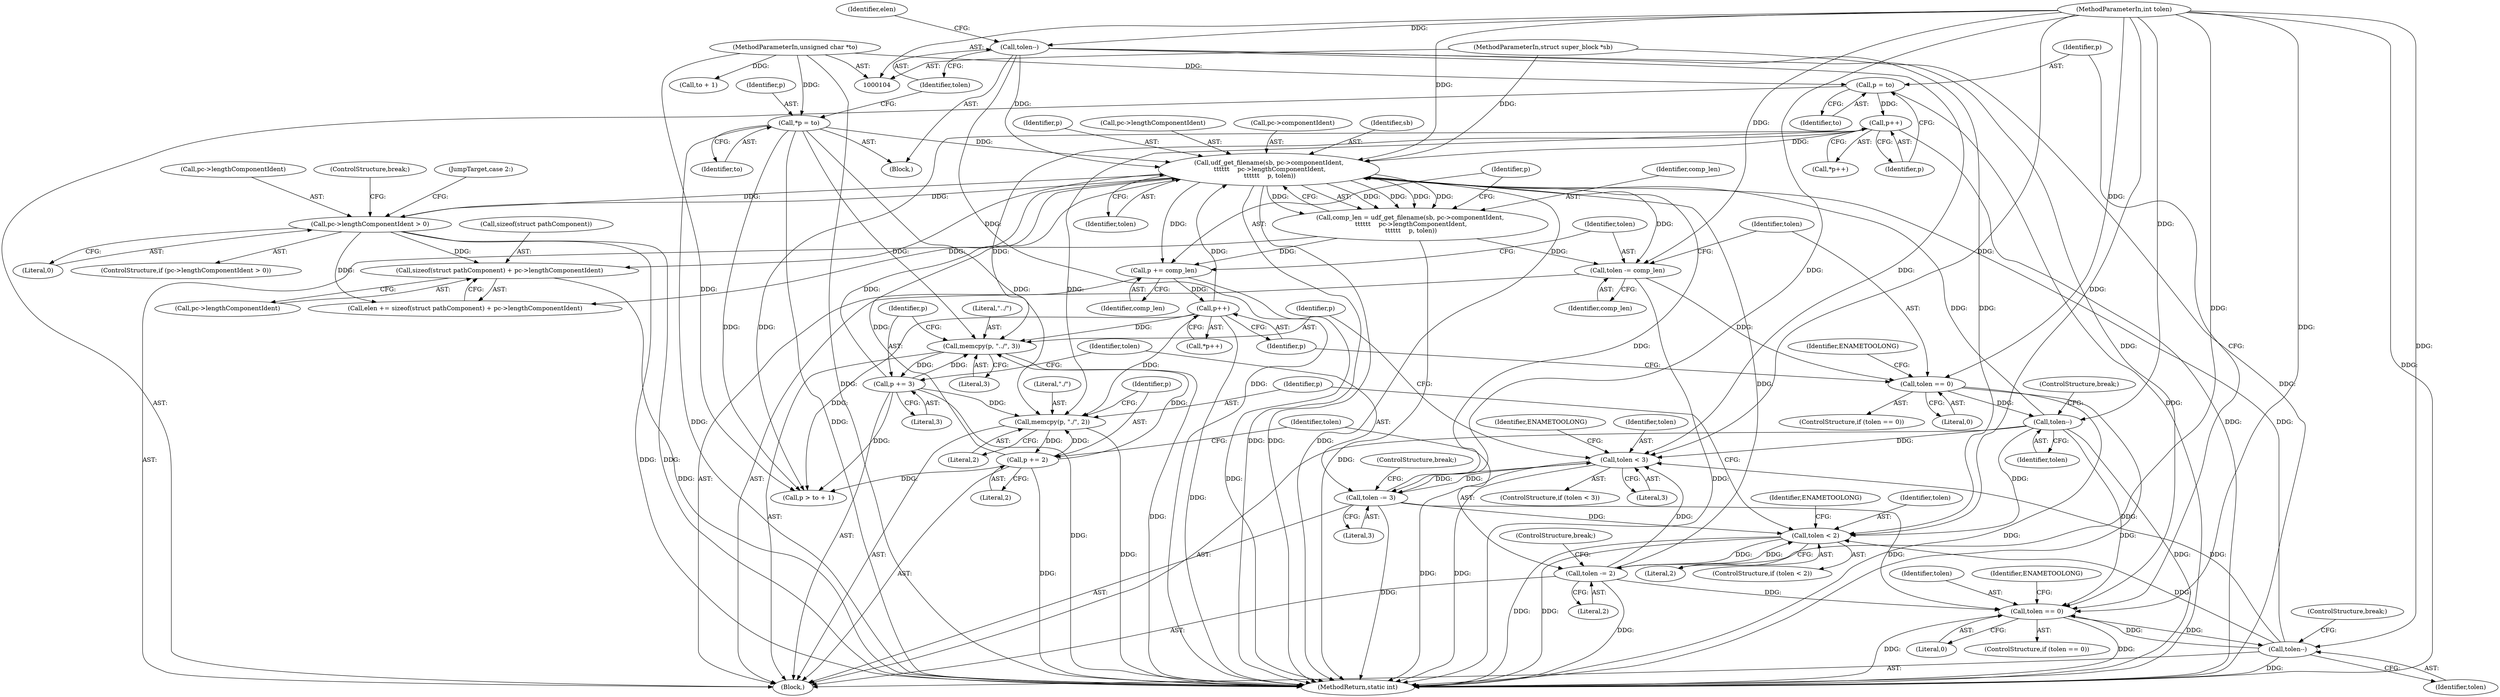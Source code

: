 digraph "1_linux_e237ec37ec154564f8690c5bd1795339955eeef9@pointer" {
"1000241" [label="(Call,sizeof(struct pathComponent) + pc->lengthComponentIdent)"];
"1000208" [label="(Call,udf_get_filename(sb, pc->componentIdent,\n \t\t\t\t\t\t    pc->lengthComponentIdent,\n \t\t\t\t\t\t    p, tolen))"];
"1000105" [label="(MethodParameterIn,struct super_block *sb)"];
"1000142" [label="(Call,pc->lengthComponentIdent > 0)"];
"1000179" [label="(Call,p += 3)"];
"1000175" [label="(Call,memcpy(p, \"../\", 3))"];
"1000198" [label="(Call,p += 2)"];
"1000194" [label="(Call,memcpy(p, \"./\", 2))"];
"1000233" [label="(Call,p++)"];
"1000218" [label="(Call,p += comp_len)"];
"1000206" [label="(Call,comp_len = udf_get_filename(sb, pc->componentIdent,\n \t\t\t\t\t\t    pc->lengthComponentIdent,\n \t\t\t\t\t\t    p, tolen))"];
"1000118" [label="(Call,*p = to)"];
"1000108" [label="(MethodParameterIn,unsigned char *to)"];
"1000161" [label="(Call,p++)"];
"1000156" [label="(Call,p = to)"];
"1000236" [label="(Call,tolen--)"];
"1000225" [label="(Call,tolen == 0)"];
"1000221" [label="(Call,tolen -= comp_len)"];
"1000109" [label="(MethodParameterIn,int tolen)"];
"1000121" [label="(Call,tolen--)"];
"1000182" [label="(Call,tolen -= 3)"];
"1000169" [label="(Call,tolen < 3)"];
"1000201" [label="(Call,tolen -= 2)"];
"1000188" [label="(Call,tolen < 2)"];
"1000164" [label="(Call,tolen--)"];
"1000150" [label="(Call,tolen == 0)"];
"1000147" [label="(ControlStructure,break;)"];
"1000203" [label="(Literal,2)"];
"1000248" [label="(Call,p > to + 1)"];
"1000142" [label="(Call,pc->lengthComponentIdent > 0)"];
"1000232" [label="(Call,*p++)"];
"1000157" [label="(Identifier,p)"];
"1000204" [label="(ControlStructure,break;)"];
"1000213" [label="(Call,pc->lengthComponentIdent)"];
"1000194" [label="(Call,memcpy(p, \"./\", 2))"];
"1000139" [label="(Block,)"];
"1000170" [label="(Identifier,tolen)"];
"1000195" [label="(Identifier,p)"];
"1000224" [label="(ControlStructure,if (tolen == 0))"];
"1000122" [label="(Identifier,tolen)"];
"1000156" [label="(Call,p = to)"];
"1000141" [label="(ControlStructure,if (pc->lengthComponentIdent > 0))"];
"1000196" [label="(Literal,\"./\")"];
"1000183" [label="(Identifier,tolen)"];
"1000155" [label="(Identifier,ENAMETOOLONG)"];
"1000176" [label="(Identifier,p)"];
"1000223" [label="(Identifier,comp_len)"];
"1000206" [label="(Call,comp_len = udf_get_filename(sb, pc->componentIdent,\n \t\t\t\t\t\t    pc->lengthComponentIdent,\n \t\t\t\t\t\t    p, tolen))"];
"1000108" [label="(MethodParameterIn,unsigned char *to)"];
"1000207" [label="(Identifier,comp_len)"];
"1000180" [label="(Identifier,p)"];
"1000149" [label="(ControlStructure,if (tolen == 0))"];
"1000225" [label="(Call,tolen == 0)"];
"1000244" [label="(Call,pc->lengthComponentIdent)"];
"1000125" [label="(Identifier,elen)"];
"1000237" [label="(Identifier,tolen)"];
"1000166" [label="(ControlStructure,break;)"];
"1000221" [label="(Call,tolen -= comp_len)"];
"1000150" [label="(Call,tolen == 0)"];
"1000179" [label="(Call,p += 3)"];
"1000199" [label="(Identifier,p)"];
"1000119" [label="(Identifier,p)"];
"1000230" [label="(Identifier,ENAMETOOLONG)"];
"1000177" [label="(Literal,\"../\")"];
"1000110" [label="(Block,)"];
"1000220" [label="(Identifier,comp_len)"];
"1000217" [label="(Identifier,tolen)"];
"1000181" [label="(Literal,3)"];
"1000226" [label="(Identifier,tolen)"];
"1000236" [label="(Call,tolen--)"];
"1000267" [label="(MethodReturn,static int)"];
"1000109" [label="(MethodParameterIn,int tolen)"];
"1000174" [label="(Identifier,ENAMETOOLONG)"];
"1000218" [label="(Call,p += comp_len)"];
"1000239" [label="(Call,elen += sizeof(struct pathComponent) + pc->lengthComponentIdent)"];
"1000210" [label="(Call,pc->componentIdent)"];
"1000105" [label="(MethodParameterIn,struct super_block *sb)"];
"1000219" [label="(Identifier,p)"];
"1000202" [label="(Identifier,tolen)"];
"1000151" [label="(Identifier,tolen)"];
"1000175" [label="(Call,memcpy(p, \"../\", 3))"];
"1000148" [label="(JumpTarget,case 2:)"];
"1000250" [label="(Call,to + 1)"];
"1000222" [label="(Identifier,tolen)"];
"1000198" [label="(Call,p += 2)"];
"1000160" [label="(Call,*p++)"];
"1000184" [label="(Literal,3)"];
"1000165" [label="(Identifier,tolen)"];
"1000146" [label="(Literal,0)"];
"1000208" [label="(Call,udf_get_filename(sb, pc->componentIdent,\n \t\t\t\t\t\t    pc->lengthComponentIdent,\n \t\t\t\t\t\t    p, tolen))"];
"1000234" [label="(Identifier,p)"];
"1000182" [label="(Call,tolen -= 3)"];
"1000209" [label="(Identifier,sb)"];
"1000121" [label="(Call,tolen--)"];
"1000238" [label="(ControlStructure,break;)"];
"1000152" [label="(Literal,0)"];
"1000118" [label="(Call,*p = to)"];
"1000169" [label="(Call,tolen < 3)"];
"1000193" [label="(Identifier,ENAMETOOLONG)"];
"1000120" [label="(Identifier,to)"];
"1000197" [label="(Literal,2)"];
"1000178" [label="(Literal,3)"];
"1000190" [label="(Literal,2)"];
"1000216" [label="(Identifier,p)"];
"1000233" [label="(Call,p++)"];
"1000158" [label="(Identifier,to)"];
"1000161" [label="(Call,p++)"];
"1000164" [label="(Call,tolen--)"];
"1000143" [label="(Call,pc->lengthComponentIdent)"];
"1000162" [label="(Identifier,p)"];
"1000185" [label="(ControlStructure,break;)"];
"1000242" [label="(Call,sizeof(struct pathComponent))"];
"1000189" [label="(Identifier,tolen)"];
"1000201" [label="(Call,tolen -= 2)"];
"1000200" [label="(Literal,2)"];
"1000241" [label="(Call,sizeof(struct pathComponent) + pc->lengthComponentIdent)"];
"1000227" [label="(Literal,0)"];
"1000168" [label="(ControlStructure,if (tolen < 3))"];
"1000188" [label="(Call,tolen < 2)"];
"1000187" [label="(ControlStructure,if (tolen < 2))"];
"1000171" [label="(Literal,3)"];
"1000241" -> "1000239"  [label="AST: "];
"1000241" -> "1000244"  [label="CFG: "];
"1000242" -> "1000241"  [label="AST: "];
"1000244" -> "1000241"  [label="AST: "];
"1000239" -> "1000241"  [label="CFG: "];
"1000241" -> "1000267"  [label="DDG: "];
"1000208" -> "1000241"  [label="DDG: "];
"1000142" -> "1000241"  [label="DDG: "];
"1000208" -> "1000206"  [label="AST: "];
"1000208" -> "1000217"  [label="CFG: "];
"1000209" -> "1000208"  [label="AST: "];
"1000210" -> "1000208"  [label="AST: "];
"1000213" -> "1000208"  [label="AST: "];
"1000216" -> "1000208"  [label="AST: "];
"1000217" -> "1000208"  [label="AST: "];
"1000206" -> "1000208"  [label="CFG: "];
"1000208" -> "1000267"  [label="DDG: "];
"1000208" -> "1000267"  [label="DDG: "];
"1000208" -> "1000267"  [label="DDG: "];
"1000208" -> "1000142"  [label="DDG: "];
"1000208" -> "1000206"  [label="DDG: "];
"1000208" -> "1000206"  [label="DDG: "];
"1000208" -> "1000206"  [label="DDG: "];
"1000208" -> "1000206"  [label="DDG: "];
"1000208" -> "1000206"  [label="DDG: "];
"1000105" -> "1000208"  [label="DDG: "];
"1000142" -> "1000208"  [label="DDG: "];
"1000179" -> "1000208"  [label="DDG: "];
"1000198" -> "1000208"  [label="DDG: "];
"1000233" -> "1000208"  [label="DDG: "];
"1000118" -> "1000208"  [label="DDG: "];
"1000161" -> "1000208"  [label="DDG: "];
"1000236" -> "1000208"  [label="DDG: "];
"1000121" -> "1000208"  [label="DDG: "];
"1000182" -> "1000208"  [label="DDG: "];
"1000201" -> "1000208"  [label="DDG: "];
"1000164" -> "1000208"  [label="DDG: "];
"1000109" -> "1000208"  [label="DDG: "];
"1000208" -> "1000218"  [label="DDG: "];
"1000208" -> "1000221"  [label="DDG: "];
"1000208" -> "1000239"  [label="DDG: "];
"1000105" -> "1000104"  [label="AST: "];
"1000105" -> "1000267"  [label="DDG: "];
"1000142" -> "1000141"  [label="AST: "];
"1000142" -> "1000146"  [label="CFG: "];
"1000143" -> "1000142"  [label="AST: "];
"1000146" -> "1000142"  [label="AST: "];
"1000147" -> "1000142"  [label="CFG: "];
"1000148" -> "1000142"  [label="CFG: "];
"1000142" -> "1000267"  [label="DDG: "];
"1000142" -> "1000267"  [label="DDG: "];
"1000142" -> "1000239"  [label="DDG: "];
"1000179" -> "1000139"  [label="AST: "];
"1000179" -> "1000181"  [label="CFG: "];
"1000180" -> "1000179"  [label="AST: "];
"1000181" -> "1000179"  [label="AST: "];
"1000183" -> "1000179"  [label="CFG: "];
"1000179" -> "1000267"  [label="DDG: "];
"1000179" -> "1000175"  [label="DDG: "];
"1000175" -> "1000179"  [label="DDG: "];
"1000179" -> "1000194"  [label="DDG: "];
"1000179" -> "1000248"  [label="DDG: "];
"1000175" -> "1000139"  [label="AST: "];
"1000175" -> "1000178"  [label="CFG: "];
"1000176" -> "1000175"  [label="AST: "];
"1000177" -> "1000175"  [label="AST: "];
"1000178" -> "1000175"  [label="AST: "];
"1000180" -> "1000175"  [label="CFG: "];
"1000175" -> "1000267"  [label="DDG: "];
"1000198" -> "1000175"  [label="DDG: "];
"1000233" -> "1000175"  [label="DDG: "];
"1000118" -> "1000175"  [label="DDG: "];
"1000161" -> "1000175"  [label="DDG: "];
"1000198" -> "1000139"  [label="AST: "];
"1000198" -> "1000200"  [label="CFG: "];
"1000199" -> "1000198"  [label="AST: "];
"1000200" -> "1000198"  [label="AST: "];
"1000202" -> "1000198"  [label="CFG: "];
"1000198" -> "1000267"  [label="DDG: "];
"1000198" -> "1000194"  [label="DDG: "];
"1000194" -> "1000198"  [label="DDG: "];
"1000198" -> "1000248"  [label="DDG: "];
"1000194" -> "1000139"  [label="AST: "];
"1000194" -> "1000197"  [label="CFG: "];
"1000195" -> "1000194"  [label="AST: "];
"1000196" -> "1000194"  [label="AST: "];
"1000197" -> "1000194"  [label="AST: "];
"1000199" -> "1000194"  [label="CFG: "];
"1000194" -> "1000267"  [label="DDG: "];
"1000233" -> "1000194"  [label="DDG: "];
"1000118" -> "1000194"  [label="DDG: "];
"1000161" -> "1000194"  [label="DDG: "];
"1000233" -> "1000232"  [label="AST: "];
"1000233" -> "1000234"  [label="CFG: "];
"1000234" -> "1000233"  [label="AST: "];
"1000232" -> "1000233"  [label="CFG: "];
"1000233" -> "1000267"  [label="DDG: "];
"1000218" -> "1000233"  [label="DDG: "];
"1000233" -> "1000248"  [label="DDG: "];
"1000218" -> "1000139"  [label="AST: "];
"1000218" -> "1000220"  [label="CFG: "];
"1000219" -> "1000218"  [label="AST: "];
"1000220" -> "1000218"  [label="AST: "];
"1000222" -> "1000218"  [label="CFG: "];
"1000218" -> "1000267"  [label="DDG: "];
"1000206" -> "1000218"  [label="DDG: "];
"1000206" -> "1000139"  [label="AST: "];
"1000207" -> "1000206"  [label="AST: "];
"1000219" -> "1000206"  [label="CFG: "];
"1000206" -> "1000267"  [label="DDG: "];
"1000206" -> "1000221"  [label="DDG: "];
"1000118" -> "1000110"  [label="AST: "];
"1000118" -> "1000120"  [label="CFG: "];
"1000119" -> "1000118"  [label="AST: "];
"1000120" -> "1000118"  [label="AST: "];
"1000122" -> "1000118"  [label="CFG: "];
"1000118" -> "1000267"  [label="DDG: "];
"1000118" -> "1000267"  [label="DDG: "];
"1000108" -> "1000118"  [label="DDG: "];
"1000118" -> "1000248"  [label="DDG: "];
"1000108" -> "1000104"  [label="AST: "];
"1000108" -> "1000267"  [label="DDG: "];
"1000108" -> "1000156"  [label="DDG: "];
"1000108" -> "1000248"  [label="DDG: "];
"1000108" -> "1000250"  [label="DDG: "];
"1000161" -> "1000160"  [label="AST: "];
"1000161" -> "1000162"  [label="CFG: "];
"1000162" -> "1000161"  [label="AST: "];
"1000160" -> "1000161"  [label="CFG: "];
"1000161" -> "1000267"  [label="DDG: "];
"1000156" -> "1000161"  [label="DDG: "];
"1000161" -> "1000248"  [label="DDG: "];
"1000156" -> "1000139"  [label="AST: "];
"1000156" -> "1000158"  [label="CFG: "];
"1000157" -> "1000156"  [label="AST: "];
"1000158" -> "1000156"  [label="AST: "];
"1000162" -> "1000156"  [label="CFG: "];
"1000156" -> "1000267"  [label="DDG: "];
"1000236" -> "1000139"  [label="AST: "];
"1000236" -> "1000237"  [label="CFG: "];
"1000237" -> "1000236"  [label="AST: "];
"1000238" -> "1000236"  [label="CFG: "];
"1000236" -> "1000267"  [label="DDG: "];
"1000236" -> "1000150"  [label="DDG: "];
"1000236" -> "1000169"  [label="DDG: "];
"1000236" -> "1000188"  [label="DDG: "];
"1000225" -> "1000236"  [label="DDG: "];
"1000109" -> "1000236"  [label="DDG: "];
"1000225" -> "1000224"  [label="AST: "];
"1000225" -> "1000227"  [label="CFG: "];
"1000226" -> "1000225"  [label="AST: "];
"1000227" -> "1000225"  [label="AST: "];
"1000230" -> "1000225"  [label="CFG: "];
"1000234" -> "1000225"  [label="CFG: "];
"1000225" -> "1000267"  [label="DDG: "];
"1000225" -> "1000267"  [label="DDG: "];
"1000221" -> "1000225"  [label="DDG: "];
"1000109" -> "1000225"  [label="DDG: "];
"1000221" -> "1000139"  [label="AST: "];
"1000221" -> "1000223"  [label="CFG: "];
"1000222" -> "1000221"  [label="AST: "];
"1000223" -> "1000221"  [label="AST: "];
"1000226" -> "1000221"  [label="CFG: "];
"1000221" -> "1000267"  [label="DDG: "];
"1000109" -> "1000221"  [label="DDG: "];
"1000109" -> "1000104"  [label="AST: "];
"1000109" -> "1000267"  [label="DDG: "];
"1000109" -> "1000121"  [label="DDG: "];
"1000109" -> "1000150"  [label="DDG: "];
"1000109" -> "1000164"  [label="DDG: "];
"1000109" -> "1000169"  [label="DDG: "];
"1000109" -> "1000182"  [label="DDG: "];
"1000109" -> "1000188"  [label="DDG: "];
"1000109" -> "1000201"  [label="DDG: "];
"1000121" -> "1000110"  [label="AST: "];
"1000121" -> "1000122"  [label="CFG: "];
"1000122" -> "1000121"  [label="AST: "];
"1000125" -> "1000121"  [label="CFG: "];
"1000121" -> "1000267"  [label="DDG: "];
"1000121" -> "1000150"  [label="DDG: "];
"1000121" -> "1000169"  [label="DDG: "];
"1000121" -> "1000188"  [label="DDG: "];
"1000182" -> "1000139"  [label="AST: "];
"1000182" -> "1000184"  [label="CFG: "];
"1000183" -> "1000182"  [label="AST: "];
"1000184" -> "1000182"  [label="AST: "];
"1000185" -> "1000182"  [label="CFG: "];
"1000182" -> "1000267"  [label="DDG: "];
"1000182" -> "1000150"  [label="DDG: "];
"1000182" -> "1000169"  [label="DDG: "];
"1000169" -> "1000182"  [label="DDG: "];
"1000182" -> "1000188"  [label="DDG: "];
"1000169" -> "1000168"  [label="AST: "];
"1000169" -> "1000171"  [label="CFG: "];
"1000170" -> "1000169"  [label="AST: "];
"1000171" -> "1000169"  [label="AST: "];
"1000174" -> "1000169"  [label="CFG: "];
"1000176" -> "1000169"  [label="CFG: "];
"1000169" -> "1000267"  [label="DDG: "];
"1000169" -> "1000267"  [label="DDG: "];
"1000201" -> "1000169"  [label="DDG: "];
"1000164" -> "1000169"  [label="DDG: "];
"1000201" -> "1000139"  [label="AST: "];
"1000201" -> "1000203"  [label="CFG: "];
"1000202" -> "1000201"  [label="AST: "];
"1000203" -> "1000201"  [label="AST: "];
"1000204" -> "1000201"  [label="CFG: "];
"1000201" -> "1000267"  [label="DDG: "];
"1000201" -> "1000150"  [label="DDG: "];
"1000201" -> "1000188"  [label="DDG: "];
"1000188" -> "1000201"  [label="DDG: "];
"1000188" -> "1000187"  [label="AST: "];
"1000188" -> "1000190"  [label="CFG: "];
"1000189" -> "1000188"  [label="AST: "];
"1000190" -> "1000188"  [label="AST: "];
"1000193" -> "1000188"  [label="CFG: "];
"1000195" -> "1000188"  [label="CFG: "];
"1000188" -> "1000267"  [label="DDG: "];
"1000188" -> "1000267"  [label="DDG: "];
"1000164" -> "1000188"  [label="DDG: "];
"1000164" -> "1000139"  [label="AST: "];
"1000164" -> "1000165"  [label="CFG: "];
"1000165" -> "1000164"  [label="AST: "];
"1000166" -> "1000164"  [label="CFG: "];
"1000164" -> "1000267"  [label="DDG: "];
"1000164" -> "1000150"  [label="DDG: "];
"1000150" -> "1000164"  [label="DDG: "];
"1000150" -> "1000149"  [label="AST: "];
"1000150" -> "1000152"  [label="CFG: "];
"1000151" -> "1000150"  [label="AST: "];
"1000152" -> "1000150"  [label="AST: "];
"1000155" -> "1000150"  [label="CFG: "];
"1000157" -> "1000150"  [label="CFG: "];
"1000150" -> "1000267"  [label="DDG: "];
"1000150" -> "1000267"  [label="DDG: "];
}
